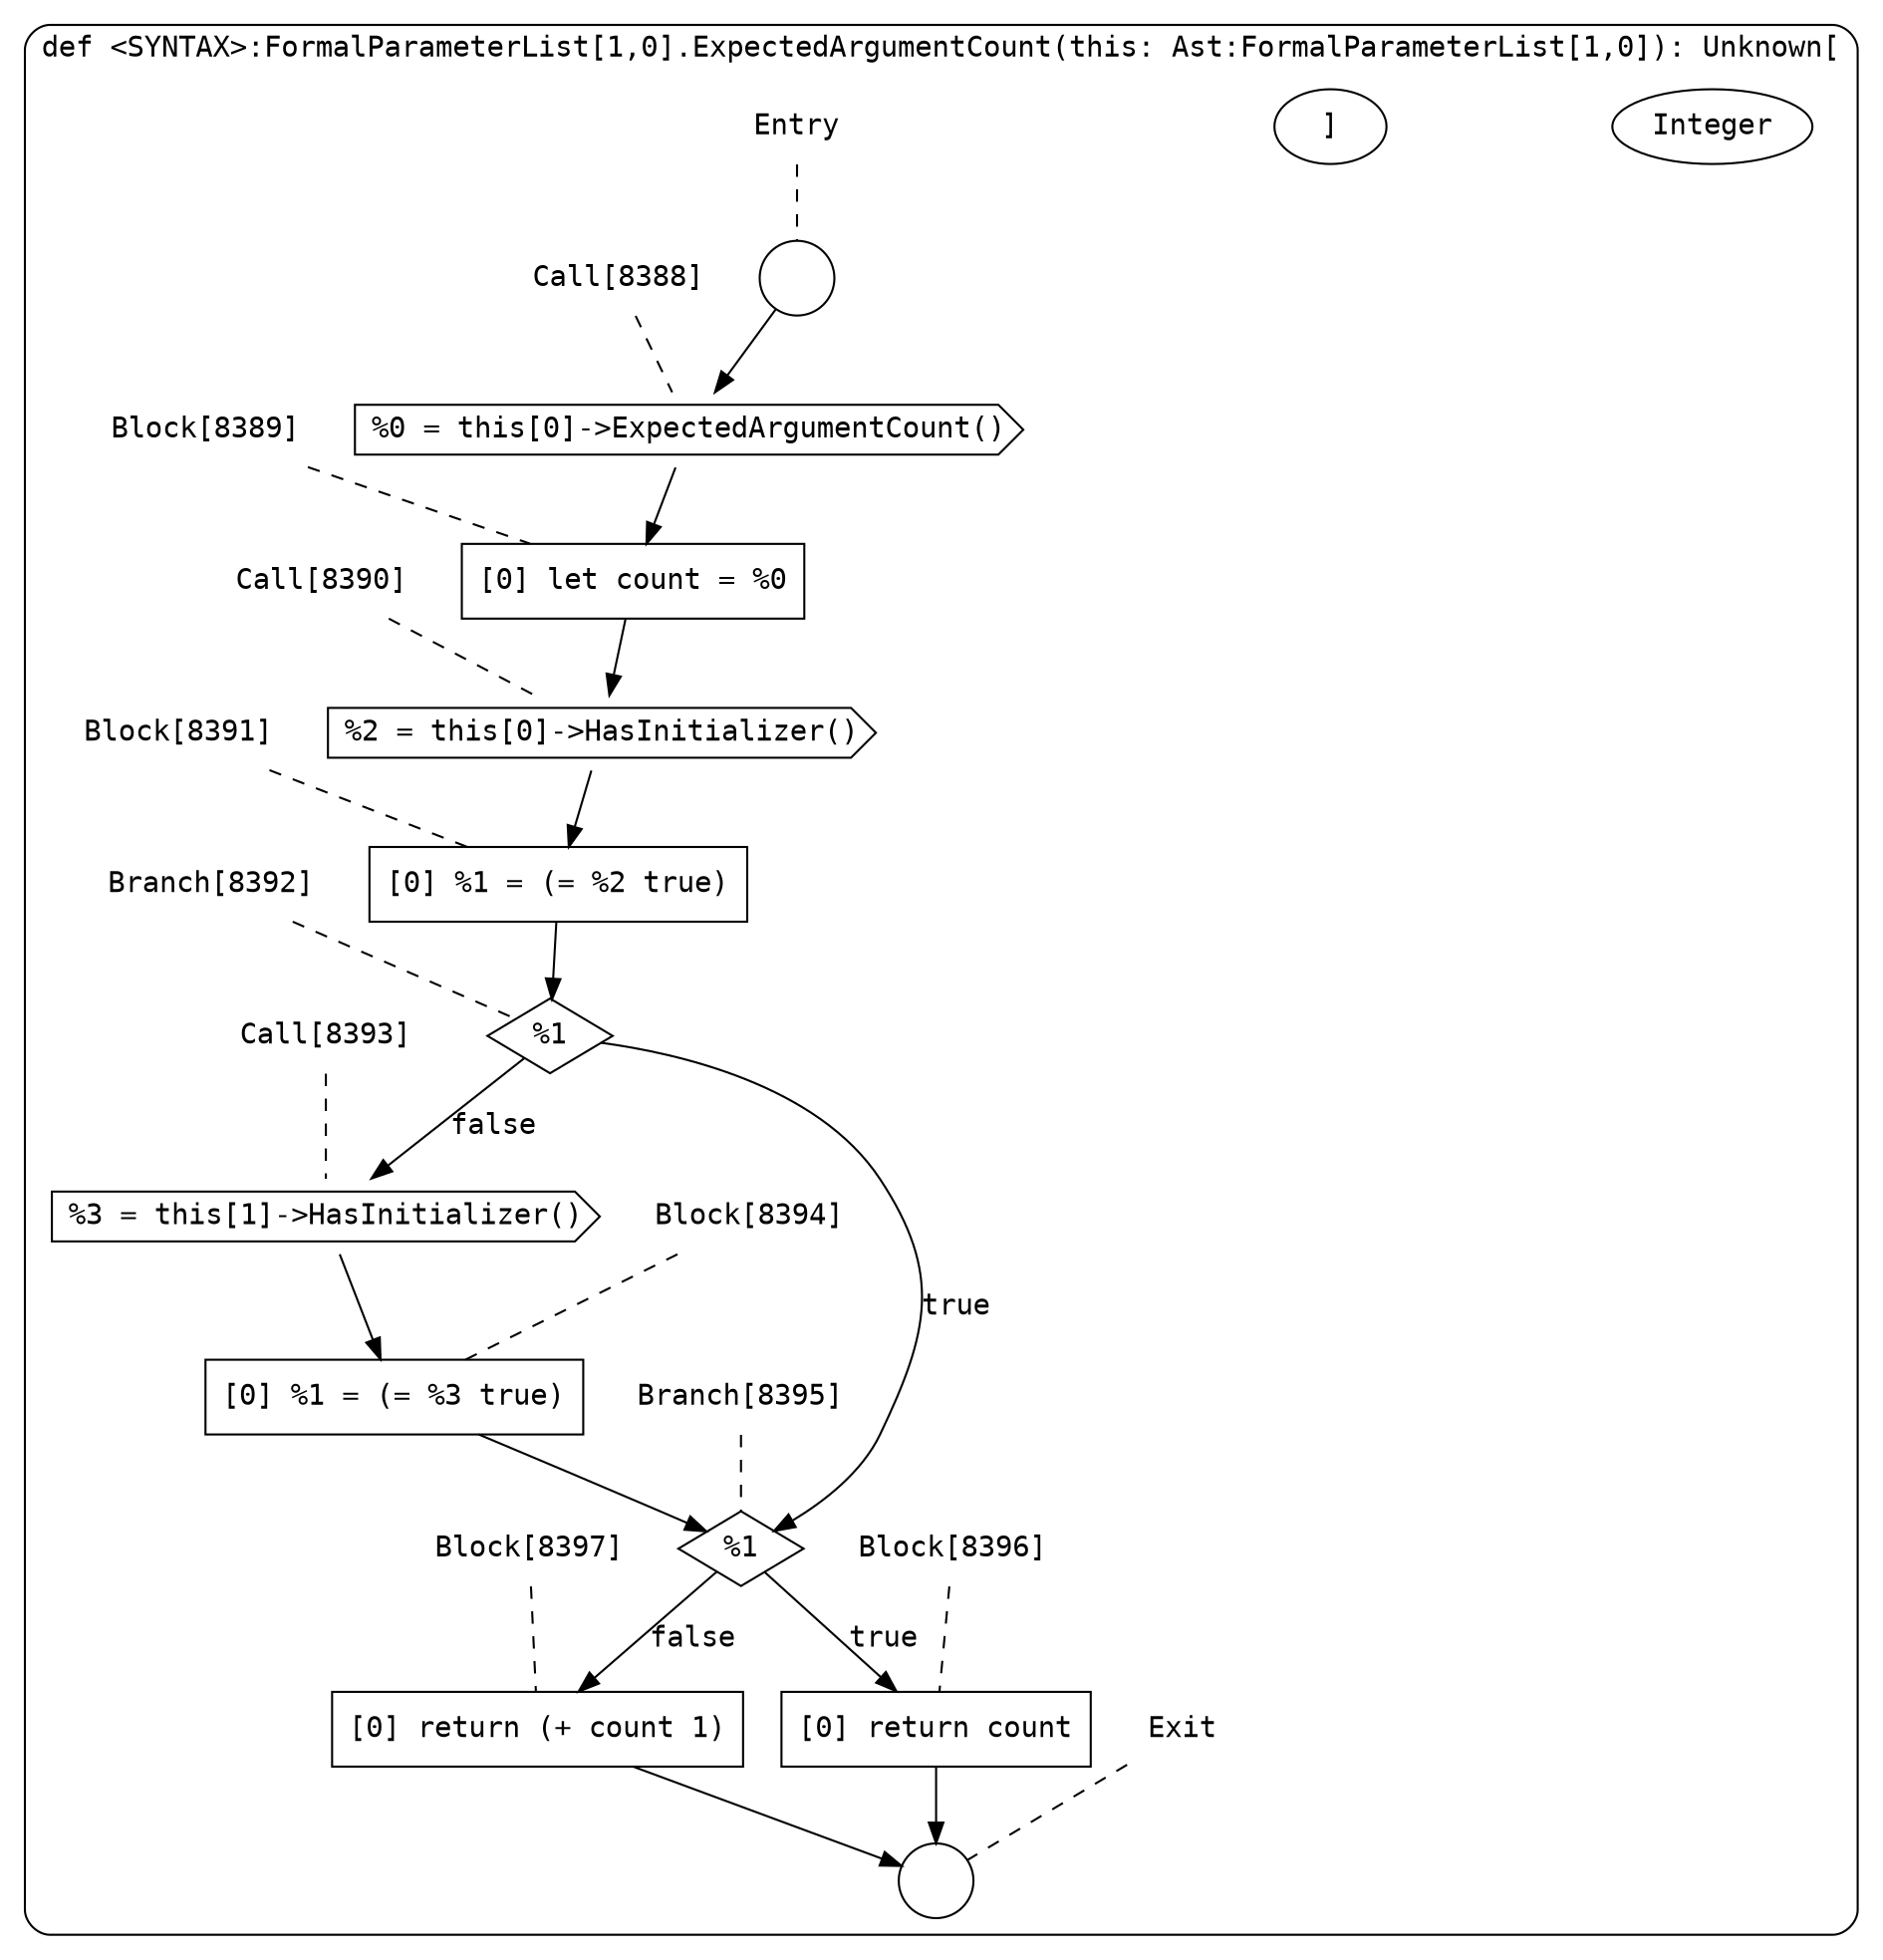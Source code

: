 digraph {
  graph [fontname = "Consolas"]
  node [fontname = "Consolas"]
  edge [fontname = "Consolas"]
  subgraph cluster1559 {
    label = "def <SYNTAX>:FormalParameterList[1,0].ExpectedArgumentCount(this: Ast:FormalParameterList[1,0]): Unknown["Integer"]"
    style = rounded
    cluster1559_entry_name [shape=none, label=<<font color="black">Entry</font>>]
    cluster1559_entry_name -> cluster1559_entry [arrowhead=none, color="black", style=dashed]
    cluster1559_entry [shape=circle label=" " color="black" fillcolor="white" style=filled]
    cluster1559_entry -> node8388 [color="black"]
    cluster1559_exit_name [shape=none, label=<<font color="black">Exit</font>>]
    cluster1559_exit_name -> cluster1559_exit [arrowhead=none, color="black", style=dashed]
    cluster1559_exit [shape=circle label=" " color="black" fillcolor="white" style=filled]
    node8388_name [shape=none, label=<<font color="black">Call[8388]</font>>]
    node8388_name -> node8388 [arrowhead=none, color="black", style=dashed]
    node8388 [shape=cds, label=<<font color="black">%0 = this[0]-&gt;ExpectedArgumentCount()</font>> color="black" fillcolor="white", style=filled]
    node8388 -> node8389 [color="black"]
    node8389_name [shape=none, label=<<font color="black">Block[8389]</font>>]
    node8389_name -> node8389 [arrowhead=none, color="black", style=dashed]
    node8389 [shape=box, label=<<font color="black">[0] let count = %0<BR ALIGN="LEFT"/></font>> color="black" fillcolor="white", style=filled]
    node8389 -> node8390 [color="black"]
    node8390_name [shape=none, label=<<font color="black">Call[8390]</font>>]
    node8390_name -> node8390 [arrowhead=none, color="black", style=dashed]
    node8390 [shape=cds, label=<<font color="black">%2 = this[0]-&gt;HasInitializer()</font>> color="black" fillcolor="white", style=filled]
    node8390 -> node8391 [color="black"]
    node8391_name [shape=none, label=<<font color="black">Block[8391]</font>>]
    node8391_name -> node8391 [arrowhead=none, color="black", style=dashed]
    node8391 [shape=box, label=<<font color="black">[0] %1 = (= %2 true)<BR ALIGN="LEFT"/></font>> color="black" fillcolor="white", style=filled]
    node8391 -> node8392 [color="black"]
    node8392_name [shape=none, label=<<font color="black">Branch[8392]</font>>]
    node8392_name -> node8392 [arrowhead=none, color="black", style=dashed]
    node8392 [shape=diamond, label=<<font color="black">%1</font>> color="black" fillcolor="white", style=filled]
    node8392 -> node8395 [label=<<font color="black">true</font>> color="black"]
    node8392 -> node8393 [label=<<font color="black">false</font>> color="black"]
    node8395_name [shape=none, label=<<font color="black">Branch[8395]</font>>]
    node8395_name -> node8395 [arrowhead=none, color="black", style=dashed]
    node8395 [shape=diamond, label=<<font color="black">%1</font>> color="black" fillcolor="white", style=filled]
    node8395 -> node8396 [label=<<font color="black">true</font>> color="black"]
    node8395 -> node8397 [label=<<font color="black">false</font>> color="black"]
    node8393_name [shape=none, label=<<font color="black">Call[8393]</font>>]
    node8393_name -> node8393 [arrowhead=none, color="black", style=dashed]
    node8393 [shape=cds, label=<<font color="black">%3 = this[1]-&gt;HasInitializer()</font>> color="black" fillcolor="white", style=filled]
    node8393 -> node8394 [color="black"]
    node8396_name [shape=none, label=<<font color="black">Block[8396]</font>>]
    node8396_name -> node8396 [arrowhead=none, color="black", style=dashed]
    node8396 [shape=box, label=<<font color="black">[0] return count<BR ALIGN="LEFT"/></font>> color="black" fillcolor="white", style=filled]
    node8396 -> cluster1559_exit [color="black"]
    node8397_name [shape=none, label=<<font color="black">Block[8397]</font>>]
    node8397_name -> node8397 [arrowhead=none, color="black", style=dashed]
    node8397 [shape=box, label=<<font color="black">[0] return (+ count 1)<BR ALIGN="LEFT"/></font>> color="black" fillcolor="white", style=filled]
    node8397 -> cluster1559_exit [color="black"]
    node8394_name [shape=none, label=<<font color="black">Block[8394]</font>>]
    node8394_name -> node8394 [arrowhead=none, color="black", style=dashed]
    node8394 [shape=box, label=<<font color="black">[0] %1 = (= %3 true)<BR ALIGN="LEFT"/></font>> color="black" fillcolor="white", style=filled]
    node8394 -> node8395 [color="black"]
  }
}